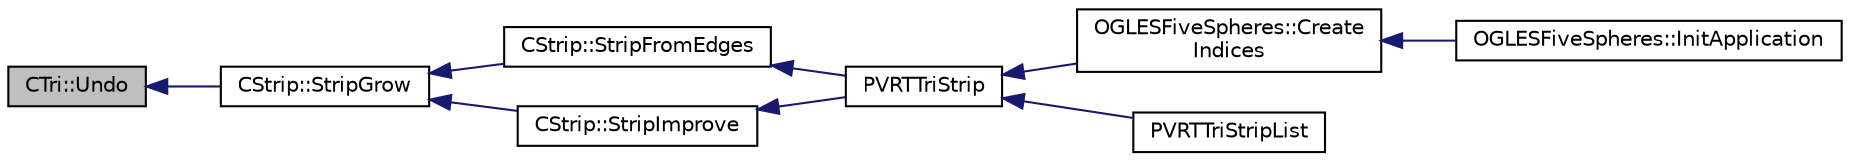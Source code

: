 digraph "CTri::Undo"
{
  edge [fontname="Helvetica",fontsize="10",labelfontname="Helvetica",labelfontsize="10"];
  node [fontname="Helvetica",fontsize="10",shape=record];
  rankdir="LR";
  Node1 [label="CTri::Undo",height=0.2,width=0.4,color="black", fillcolor="grey75", style="filled", fontcolor="black"];
  Node1 -> Node2 [dir="back",color="midnightblue",fontsize="10",style="solid",fontname="Helvetica"];
  Node2 [label="CStrip::StripGrow",height=0.2,width=0.4,color="black", fillcolor="white", style="filled",URL="$class_c_strip.html#ab63dd8a0b984134e4db1aa10111e743f"];
  Node2 -> Node3 [dir="back",color="midnightblue",fontsize="10",style="solid",fontname="Helvetica"];
  Node3 [label="CStrip::StripFromEdges",height=0.2,width=0.4,color="black", fillcolor="white", style="filled",URL="$class_c_strip.html#af80cd2f5d3a943127c34dd6af9751ee3"];
  Node3 -> Node4 [dir="back",color="midnightblue",fontsize="10",style="solid",fontname="Helvetica"];
  Node4 [label="PVRTTriStrip",height=0.2,width=0.4,color="black", fillcolor="white", style="filled",URL="$_p_v_r_t_tri_strip_8h.html#ab0aea1649a854ff2e3afdd9739ac7a32",tooltip="Reads a triangle list and generates an optimised triangle strip. "];
  Node4 -> Node5 [dir="back",color="midnightblue",fontsize="10",style="solid",fontname="Helvetica"];
  Node5 [label="OGLESFiveSpheres::Create\lIndices",height=0.2,width=0.4,color="black", fillcolor="white", style="filled",URL="$class_o_g_l_e_s_five_spheres.html#ad8851bcd5f7af66ba348b946fece874e"];
  Node5 -> Node6 [dir="back",color="midnightblue",fontsize="10",style="solid",fontname="Helvetica"];
  Node6 [label="OGLESFiveSpheres::InitApplication",height=0.2,width=0.4,color="black", fillcolor="white", style="filled",URL="$class_o_g_l_e_s_five_spheres.html#a0e55cf988c50d8e740ba341b7a1fe708"];
  Node4 -> Node7 [dir="back",color="midnightblue",fontsize="10",style="solid",fontname="Helvetica"];
  Node7 [label="PVRTTriStripList",height=0.2,width=0.4,color="black", fillcolor="white", style="filled",URL="$_p_v_r_t_tri_strip_8h.html#a67ea05656c98ddd187a9800448b41e9a",tooltip="Reads a triangle list and generates an optimised triangle strip. Result is converted back to a triang..."];
  Node2 -> Node8 [dir="back",color="midnightblue",fontsize="10",style="solid",fontname="Helvetica"];
  Node8 [label="CStrip::StripImprove",height=0.2,width=0.4,color="black", fillcolor="white", style="filled",URL="$class_c_strip.html#a3e833c14ef1f84a278d8141f78740519"];
  Node8 -> Node4 [dir="back",color="midnightblue",fontsize="10",style="solid",fontname="Helvetica"];
}
